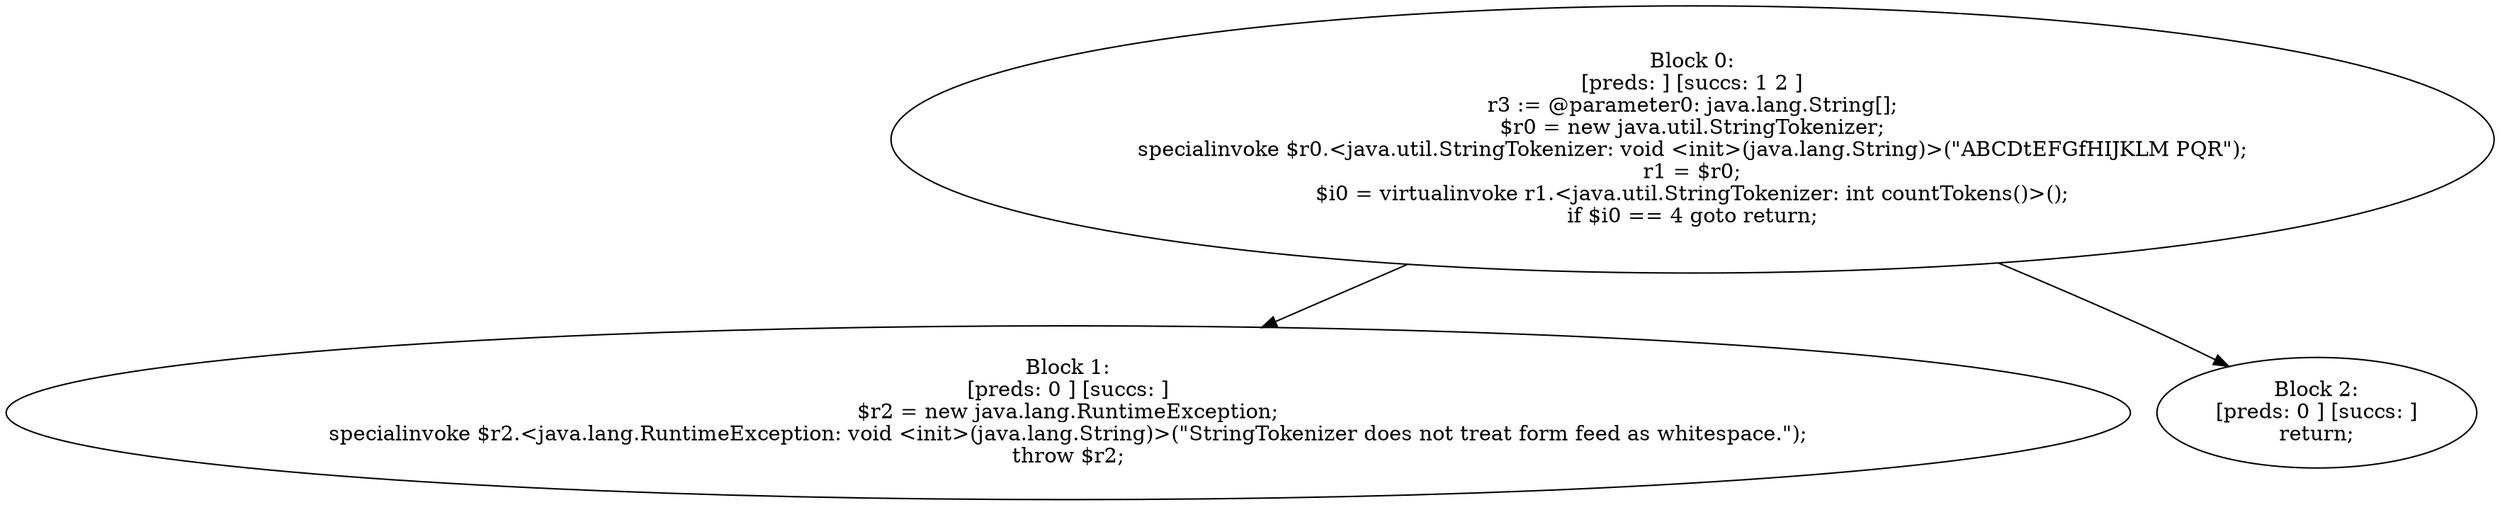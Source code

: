 digraph "unitGraph" {
    "Block 0:
[preds: ] [succs: 1 2 ]
r3 := @parameter0: java.lang.String[];
$r0 = new java.util.StringTokenizer;
specialinvoke $r0.<java.util.StringTokenizer: void <init>(java.lang.String)>(\"ABCD\tEFG\fHIJKLM PQR\");
r1 = $r0;
$i0 = virtualinvoke r1.<java.util.StringTokenizer: int countTokens()>();
if $i0 == 4 goto return;
"
    "Block 1:
[preds: 0 ] [succs: ]
$r2 = new java.lang.RuntimeException;
specialinvoke $r2.<java.lang.RuntimeException: void <init>(java.lang.String)>(\"StringTokenizer does not treat form feed as whitespace.\");
throw $r2;
"
    "Block 2:
[preds: 0 ] [succs: ]
return;
"
    "Block 0:
[preds: ] [succs: 1 2 ]
r3 := @parameter0: java.lang.String[];
$r0 = new java.util.StringTokenizer;
specialinvoke $r0.<java.util.StringTokenizer: void <init>(java.lang.String)>(\"ABCD\tEFG\fHIJKLM PQR\");
r1 = $r0;
$i0 = virtualinvoke r1.<java.util.StringTokenizer: int countTokens()>();
if $i0 == 4 goto return;
"->"Block 1:
[preds: 0 ] [succs: ]
$r2 = new java.lang.RuntimeException;
specialinvoke $r2.<java.lang.RuntimeException: void <init>(java.lang.String)>(\"StringTokenizer does not treat form feed as whitespace.\");
throw $r2;
";
    "Block 0:
[preds: ] [succs: 1 2 ]
r3 := @parameter0: java.lang.String[];
$r0 = new java.util.StringTokenizer;
specialinvoke $r0.<java.util.StringTokenizer: void <init>(java.lang.String)>(\"ABCD\tEFG\fHIJKLM PQR\");
r1 = $r0;
$i0 = virtualinvoke r1.<java.util.StringTokenizer: int countTokens()>();
if $i0 == 4 goto return;
"->"Block 2:
[preds: 0 ] [succs: ]
return;
";
}
